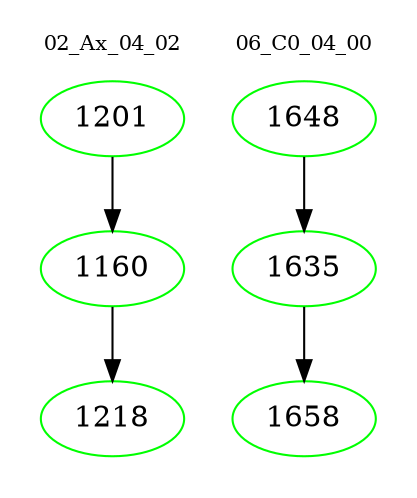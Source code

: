 digraph{
subgraph cluster_0 {
color = white
label = "02_Ax_04_02";
fontsize=10;
T0_1201 [label="1201", color="green"]
T0_1201 -> T0_1160 [color="black"]
T0_1160 [label="1160", color="green"]
T0_1160 -> T0_1218 [color="black"]
T0_1218 [label="1218", color="green"]
}
subgraph cluster_1 {
color = white
label = "06_C0_04_00";
fontsize=10;
T1_1648 [label="1648", color="green"]
T1_1648 -> T1_1635 [color="black"]
T1_1635 [label="1635", color="green"]
T1_1635 -> T1_1658 [color="black"]
T1_1658 [label="1658", color="green"]
}
}
